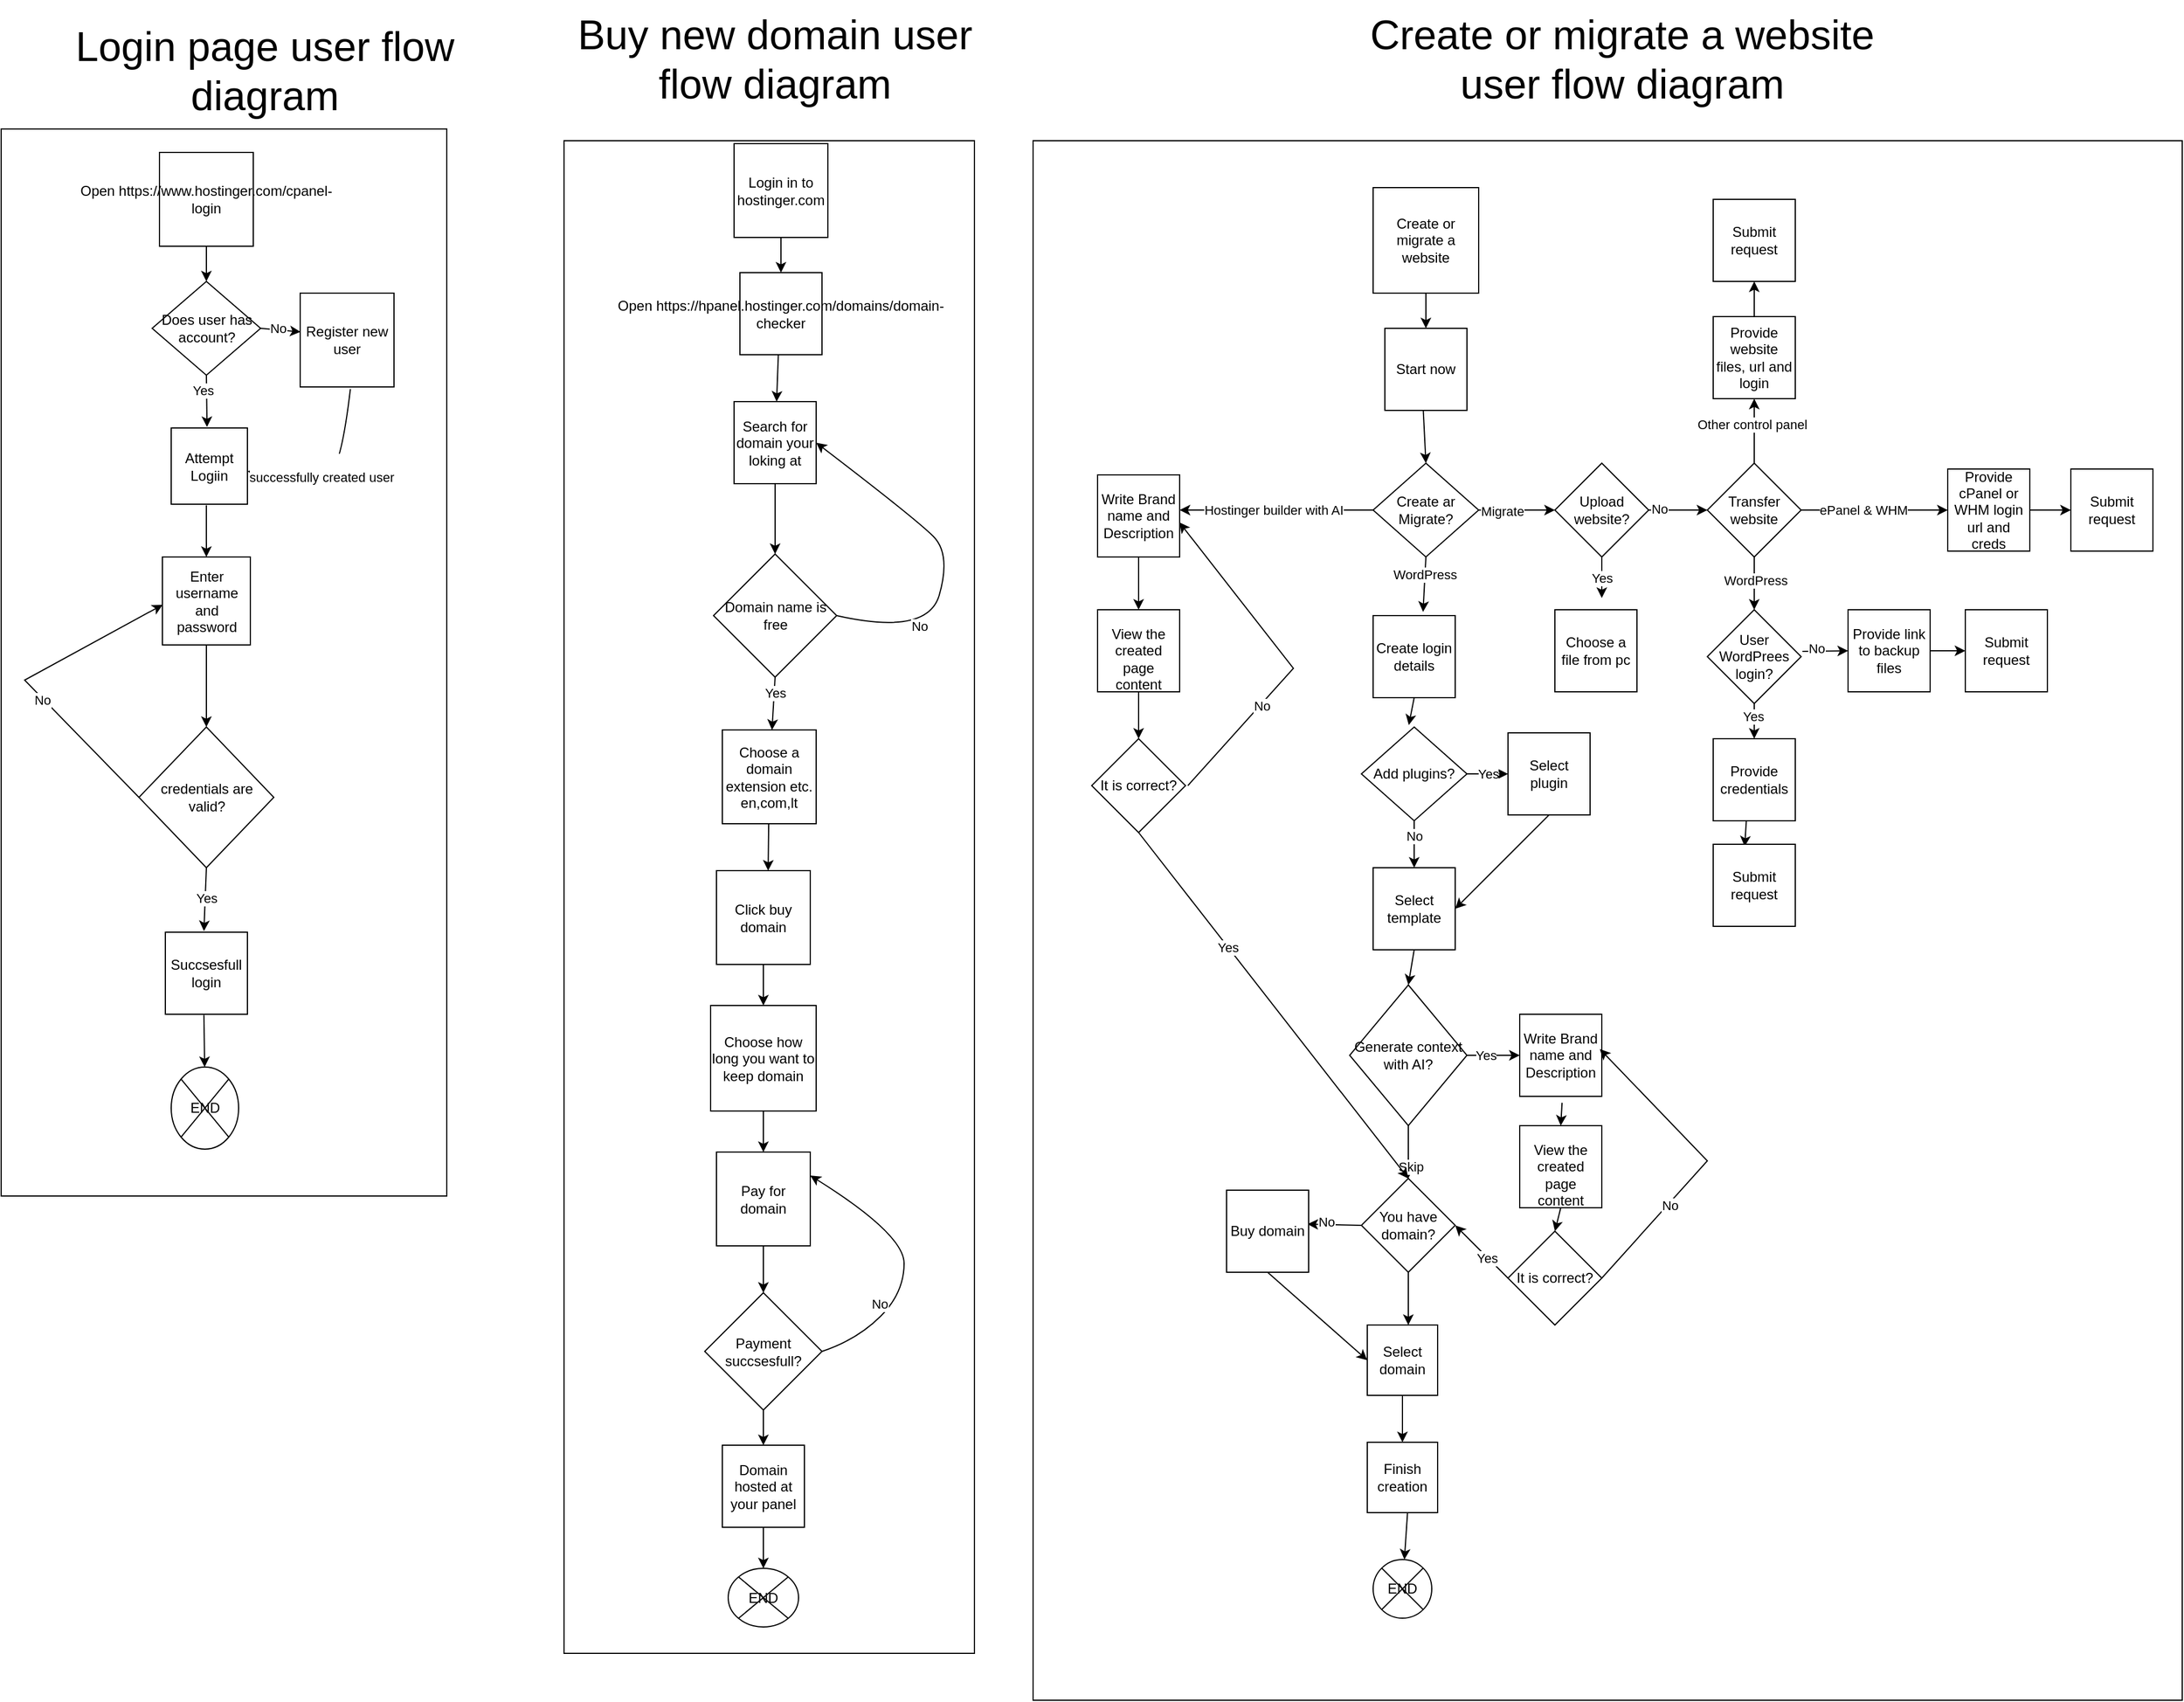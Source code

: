 <mxfile version="21.6.3" type="device">
  <diagram name="Puslapis-1" id="B4TpPZWod07vYltldbzt">
    <mxGraphModel dx="3771" dy="1389" grid="1" gridSize="10" guides="1" tooltips="1" connect="1" arrows="1" fold="1" page="1" pageScale="1" pageWidth="850" pageHeight="1100" math="0" shadow="0">
      <root>
        <mxCell id="0" />
        <mxCell id="1" parent="0" />
        <mxCell id="uL9jggnNPEcvQ2y9LInG-177" value="" style="rounded=0;whiteSpace=wrap;html=1;" vertex="1" parent="1">
          <mxGeometry x="970" y="240" width="980" height="1330" as="geometry" />
        </mxCell>
        <mxCell id="uL9jggnNPEcvQ2y9LInG-28" value="" style="rounded=0;whiteSpace=wrap;html=1;" vertex="1" parent="1">
          <mxGeometry x="90" y="230" width="380" height="910" as="geometry" />
        </mxCell>
        <mxCell id="uL9jggnNPEcvQ2y9LInG-1" value="Open&amp;nbsp;https://www.hostinger.com/cpanel-login" style="whiteSpace=wrap;html=1;aspect=fixed;" vertex="1" parent="1">
          <mxGeometry x="225" y="250" width="80" height="80" as="geometry" />
        </mxCell>
        <mxCell id="uL9jggnNPEcvQ2y9LInG-2" value="Attempt Logiin" style="whiteSpace=wrap;html=1;aspect=fixed;" vertex="1" parent="1">
          <mxGeometry x="235" y="485" width="65" height="65" as="geometry" />
        </mxCell>
        <mxCell id="uL9jggnNPEcvQ2y9LInG-3" value="" style="endArrow=classic;html=1;rounded=0;exitX=0.5;exitY=1;exitDx=0;exitDy=0;" edge="1" parent="1" source="uL9jggnNPEcvQ2y9LInG-1" target="uL9jggnNPEcvQ2y9LInG-5">
          <mxGeometry width="50" height="50" relative="1" as="geometry">
            <mxPoint x="400" y="620" as="sourcePoint" />
            <mxPoint x="450" y="570" as="targetPoint" />
          </mxGeometry>
        </mxCell>
        <mxCell id="uL9jggnNPEcvQ2y9LInG-5" value="Does user has account?" style="rhombus;whiteSpace=wrap;html=1;" vertex="1" parent="1">
          <mxGeometry x="218.75" y="360" width="92.5" height="80" as="geometry" />
        </mxCell>
        <mxCell id="uL9jggnNPEcvQ2y9LInG-6" value="" style="endArrow=classic;html=1;rounded=0;exitX=0.5;exitY=1;exitDx=0;exitDy=0;entryX=0.47;entryY=-0.013;entryDx=0;entryDy=0;entryPerimeter=0;" edge="1" parent="1" source="uL9jggnNPEcvQ2y9LInG-5" target="uL9jggnNPEcvQ2y9LInG-2">
          <mxGeometry width="50" height="50" relative="1" as="geometry">
            <mxPoint x="400" y="820" as="sourcePoint" />
            <mxPoint x="450" y="770" as="targetPoint" />
          </mxGeometry>
        </mxCell>
        <mxCell id="uL9jggnNPEcvQ2y9LInG-7" value="Yes" style="edgeLabel;html=1;align=center;verticalAlign=middle;resizable=0;points=[];" vertex="1" connectable="0" parent="uL9jggnNPEcvQ2y9LInG-6">
          <mxGeometry x="-0.442" y="-3" relative="1" as="geometry">
            <mxPoint as="offset" />
          </mxGeometry>
        </mxCell>
        <mxCell id="uL9jggnNPEcvQ2y9LInG-9" value="Register new user" style="whiteSpace=wrap;html=1;aspect=fixed;" vertex="1" parent="1">
          <mxGeometry x="345" y="370" width="80" height="80" as="geometry" />
        </mxCell>
        <mxCell id="uL9jggnNPEcvQ2y9LInG-10" value="" style="endArrow=classic;html=1;rounded=0;exitX=1;exitY=0.5;exitDx=0;exitDy=0;entryX=0.004;entryY=0.413;entryDx=0;entryDy=0;entryPerimeter=0;" edge="1" parent="1" source="uL9jggnNPEcvQ2y9LInG-5" target="uL9jggnNPEcvQ2y9LInG-9">
          <mxGeometry width="50" height="50" relative="1" as="geometry">
            <mxPoint x="400" y="820" as="sourcePoint" />
            <mxPoint x="450" y="770" as="targetPoint" />
          </mxGeometry>
        </mxCell>
        <mxCell id="uL9jggnNPEcvQ2y9LInG-11" value="No" style="edgeLabel;html=1;align=center;verticalAlign=middle;resizable=0;points=[];" vertex="1" connectable="0" parent="uL9jggnNPEcvQ2y9LInG-10">
          <mxGeometry x="-0.161" y="2" relative="1" as="geometry">
            <mxPoint as="offset" />
          </mxGeometry>
        </mxCell>
        <mxCell id="uL9jggnNPEcvQ2y9LInG-12" value="" style="curved=1;endArrow=classic;html=1;rounded=0;exitX=0.535;exitY=1.022;exitDx=0;exitDy=0;exitPerimeter=0;" edge="1" parent="1" source="uL9jggnNPEcvQ2y9LInG-9" target="uL9jggnNPEcvQ2y9LInG-2">
          <mxGeometry width="50" height="50" relative="1" as="geometry">
            <mxPoint x="400" y="820" as="sourcePoint" />
            <mxPoint x="450" y="770" as="targetPoint" />
            <Array as="points">
              <mxPoint x="380" y="518" />
              <mxPoint x="360" y="530" />
            </Array>
          </mxGeometry>
        </mxCell>
        <mxCell id="uL9jggnNPEcvQ2y9LInG-13" value="&lt;br&gt;successfully created user" style="edgeLabel;html=1;align=center;verticalAlign=middle;resizable=0;points=[];" vertex="1" connectable="0" parent="uL9jggnNPEcvQ2y9LInG-12">
          <mxGeometry x="0.093" y="-8" relative="1" as="geometry">
            <mxPoint as="offset" />
          </mxGeometry>
        </mxCell>
        <mxCell id="uL9jggnNPEcvQ2y9LInG-14" value="Enter username and password" style="whiteSpace=wrap;html=1;aspect=fixed;" vertex="1" parent="1">
          <mxGeometry x="227.5" y="595" width="75" height="75" as="geometry" />
        </mxCell>
        <mxCell id="uL9jggnNPEcvQ2y9LInG-15" value="" style="endArrow=classic;html=1;rounded=0;exitX=0.461;exitY=1.013;exitDx=0;exitDy=0;exitPerimeter=0;entryX=0.5;entryY=0;entryDx=0;entryDy=0;" edge="1" parent="1" source="uL9jggnNPEcvQ2y9LInG-2" target="uL9jggnNPEcvQ2y9LInG-14">
          <mxGeometry width="50" height="50" relative="1" as="geometry">
            <mxPoint x="400" y="1230" as="sourcePoint" />
            <mxPoint x="450" y="1180" as="targetPoint" />
          </mxGeometry>
        </mxCell>
        <mxCell id="uL9jggnNPEcvQ2y9LInG-16" value="credentials are valid?" style="rhombus;whiteSpace=wrap;html=1;" vertex="1" parent="1">
          <mxGeometry x="207.5" y="740" width="115" height="120" as="geometry" />
        </mxCell>
        <mxCell id="uL9jggnNPEcvQ2y9LInG-19" value="" style="endArrow=classic;html=1;rounded=0;entryX=0.004;entryY=0.543;entryDx=0;entryDy=0;entryPerimeter=0;exitX=0;exitY=0.5;exitDx=0;exitDy=0;" edge="1" parent="1" source="uL9jggnNPEcvQ2y9LInG-16" target="uL9jggnNPEcvQ2y9LInG-14">
          <mxGeometry width="50" height="50" relative="1" as="geometry">
            <mxPoint x="110" y="990" as="sourcePoint" />
            <mxPoint x="450" y="1380" as="targetPoint" />
            <Array as="points">
              <mxPoint x="110" y="700" />
            </Array>
          </mxGeometry>
        </mxCell>
        <mxCell id="uL9jggnNPEcvQ2y9LInG-178" value="No" style="edgeLabel;html=1;align=center;verticalAlign=middle;resizable=0;points=[];" vertex="1" connectable="0" parent="uL9jggnNPEcvQ2y9LInG-19">
          <mxGeometry x="-0.147" y="1" relative="1" as="geometry">
            <mxPoint as="offset" />
          </mxGeometry>
        </mxCell>
        <mxCell id="uL9jggnNPEcvQ2y9LInG-21" value="" style="endArrow=classic;html=1;rounded=0;exitX=0.5;exitY=1;exitDx=0;exitDy=0;" edge="1" parent="1" source="uL9jggnNPEcvQ2y9LInG-14" target="uL9jggnNPEcvQ2y9LInG-16">
          <mxGeometry width="50" height="50" relative="1" as="geometry">
            <mxPoint x="400" y="1430" as="sourcePoint" />
            <mxPoint x="450" y="1380" as="targetPoint" />
          </mxGeometry>
        </mxCell>
        <mxCell id="uL9jggnNPEcvQ2y9LInG-22" value="Succsesfull login" style="whiteSpace=wrap;html=1;aspect=fixed;" vertex="1" parent="1">
          <mxGeometry x="230" y="915" width="70" height="70" as="geometry" />
        </mxCell>
        <mxCell id="uL9jggnNPEcvQ2y9LInG-23" value="" style="endArrow=classic;html=1;rounded=0;exitX=0.5;exitY=1;exitDx=0;exitDy=0;entryX=0.47;entryY=-0.013;entryDx=0;entryDy=0;entryPerimeter=0;" edge="1" parent="1" source="uL9jggnNPEcvQ2y9LInG-16" target="uL9jggnNPEcvQ2y9LInG-22">
          <mxGeometry width="50" height="50" relative="1" as="geometry">
            <mxPoint x="400" y="1530" as="sourcePoint" />
            <mxPoint x="450" y="1480" as="targetPoint" />
          </mxGeometry>
        </mxCell>
        <mxCell id="uL9jggnNPEcvQ2y9LInG-24" value="Yes" style="edgeLabel;html=1;align=center;verticalAlign=middle;resizable=0;points=[];" vertex="1" connectable="0" parent="uL9jggnNPEcvQ2y9LInG-23">
          <mxGeometry x="-0.054" y="1" relative="1" as="geometry">
            <mxPoint as="offset" />
          </mxGeometry>
        </mxCell>
        <mxCell id="uL9jggnNPEcvQ2y9LInG-25" value="" style="endArrow=classic;html=1;rounded=0;exitX=0.47;exitY=1.009;exitDx=0;exitDy=0;exitPerimeter=0;" edge="1" parent="1" source="uL9jggnNPEcvQ2y9LInG-22" target="uL9jggnNPEcvQ2y9LInG-26">
          <mxGeometry width="50" height="50" relative="1" as="geometry">
            <mxPoint x="400" y="2030" as="sourcePoint" />
            <mxPoint x="198" y="2010" as="targetPoint" />
          </mxGeometry>
        </mxCell>
        <mxCell id="uL9jggnNPEcvQ2y9LInG-26" value="END" style="shape=sumEllipse;perimeter=ellipsePerimeter;whiteSpace=wrap;html=1;backgroundOutline=1;" vertex="1" parent="1">
          <mxGeometry x="235" y="1030" width="57.5" height="70" as="geometry" />
        </mxCell>
        <mxCell id="uL9jggnNPEcvQ2y9LInG-29" value="&lt;font style=&quot;font-size: 35px;&quot;&gt;Login page user flow diagram&lt;/font&gt;" style="text;html=1;strokeColor=none;fillColor=none;align=center;verticalAlign=middle;whiteSpace=wrap;rounded=0;" vertex="1" parent="1">
          <mxGeometry x="140" y="130" width="350" height="100" as="geometry" />
        </mxCell>
        <mxCell id="uL9jggnNPEcvQ2y9LInG-30" value="&lt;span style=&quot;font-size: 35px;&quot;&gt;Buy new domain user flow diagram&lt;/span&gt;" style="text;html=1;strokeColor=none;fillColor=none;align=center;verticalAlign=middle;whiteSpace=wrap;rounded=0;" vertex="1" parent="1">
          <mxGeometry x="575" y="120" width="350" height="100" as="geometry" />
        </mxCell>
        <mxCell id="uL9jggnNPEcvQ2y9LInG-31" value="" style="rounded=0;whiteSpace=wrap;html=1;" vertex="1" parent="1">
          <mxGeometry x="570" y="240" width="350" height="1290" as="geometry" />
        </mxCell>
        <mxCell id="uL9jggnNPEcvQ2y9LInG-32" value="Open&amp;nbsp;https://hpanel.hostinger.com/domains/domain-checker" style="whiteSpace=wrap;html=1;aspect=fixed;" vertex="1" parent="1">
          <mxGeometry x="720" y="352.5" width="70" height="70" as="geometry" />
        </mxCell>
        <mxCell id="uL9jggnNPEcvQ2y9LInG-33" value="Login in to hostinger.com" style="whiteSpace=wrap;html=1;aspect=fixed;" vertex="1" parent="1">
          <mxGeometry x="715" y="242.5" width="80" height="80" as="geometry" />
        </mxCell>
        <mxCell id="uL9jggnNPEcvQ2y9LInG-34" value="" style="endArrow=classic;html=1;rounded=0;exitX=0.5;exitY=1;exitDx=0;exitDy=0;" edge="1" parent="1" source="uL9jggnNPEcvQ2y9LInG-33" target="uL9jggnNPEcvQ2y9LInG-32">
          <mxGeometry width="50" height="50" relative="1" as="geometry">
            <mxPoint x="-160" y="612.5" as="sourcePoint" />
            <mxPoint x="-110" y="562.5" as="targetPoint" />
          </mxGeometry>
        </mxCell>
        <mxCell id="uL9jggnNPEcvQ2y9LInG-35" value="Search for domain your loking at" style="whiteSpace=wrap;html=1;aspect=fixed;" vertex="1" parent="1">
          <mxGeometry x="715" y="462.5" width="70" height="70" as="geometry" />
        </mxCell>
        <mxCell id="uL9jggnNPEcvQ2y9LInG-36" value="" style="endArrow=classic;html=1;rounded=0;exitX=0.468;exitY=1;exitDx=0;exitDy=0;exitPerimeter=0;" edge="1" parent="1" source="uL9jggnNPEcvQ2y9LInG-32" target="uL9jggnNPEcvQ2y9LInG-35">
          <mxGeometry width="50" height="50" relative="1" as="geometry">
            <mxPoint x="130" y="1012.5" as="sourcePoint" />
            <mxPoint x="180" y="962.5" as="targetPoint" />
          </mxGeometry>
        </mxCell>
        <mxCell id="uL9jggnNPEcvQ2y9LInG-37" value="Domain name is free" style="rhombus;whiteSpace=wrap;html=1;" vertex="1" parent="1">
          <mxGeometry x="697.5" y="592.5" width="105" height="105" as="geometry" />
        </mxCell>
        <mxCell id="uL9jggnNPEcvQ2y9LInG-39" value="" style="endArrow=classic;html=1;rounded=0;entryX=0.5;entryY=0;entryDx=0;entryDy=0;exitX=0.5;exitY=1;exitDx=0;exitDy=0;" edge="1" parent="1" source="uL9jggnNPEcvQ2y9LInG-35" target="uL9jggnNPEcvQ2y9LInG-37">
          <mxGeometry width="50" height="50" relative="1" as="geometry">
            <mxPoint x="690" y="1332.5" as="sourcePoint" />
            <mxPoint x="850" y="1292.5" as="targetPoint" />
          </mxGeometry>
        </mxCell>
        <mxCell id="uL9jggnNPEcvQ2y9LInG-41" value="" style="curved=1;endArrow=classic;html=1;rounded=0;entryX=1;entryY=0.5;entryDx=0;entryDy=0;exitX=1;exitY=0.5;exitDx=0;exitDy=0;" edge="1" parent="1" source="uL9jggnNPEcvQ2y9LInG-37" target="uL9jggnNPEcvQ2y9LInG-35">
          <mxGeometry width="50" height="50" relative="1" as="geometry">
            <mxPoint x="1050" y="1292.5" as="sourcePoint" />
            <mxPoint x="1100" y="1242.5" as="targetPoint" />
            <Array as="points">
              <mxPoint x="880" y="662.5" />
              <mxPoint x="900" y="592.5" />
              <mxPoint x="870" y="562.5" />
            </Array>
          </mxGeometry>
        </mxCell>
        <mxCell id="uL9jggnNPEcvQ2y9LInG-42" value="No" style="edgeLabel;html=1;align=center;verticalAlign=middle;resizable=0;points=[];" vertex="1" connectable="0" parent="uL9jggnNPEcvQ2y9LInG-41">
          <mxGeometry x="-0.429" y="9" relative="1" as="geometry">
            <mxPoint as="offset" />
          </mxGeometry>
        </mxCell>
        <mxCell id="uL9jggnNPEcvQ2y9LInG-43" value="Choose a domain extension etc. en,com,lt" style="whiteSpace=wrap;html=1;aspect=fixed;" vertex="1" parent="1">
          <mxGeometry x="705" y="742.5" width="80" height="80" as="geometry" />
        </mxCell>
        <mxCell id="uL9jggnNPEcvQ2y9LInG-44" value="" style="endArrow=classic;html=1;rounded=0;exitX=0.5;exitY=1;exitDx=0;exitDy=0;" edge="1" parent="1" source="uL9jggnNPEcvQ2y9LInG-37" target="uL9jggnNPEcvQ2y9LInG-43">
          <mxGeometry width="50" height="50" relative="1" as="geometry">
            <mxPoint x="130" y="1502.5" as="sourcePoint" />
            <mxPoint x="180" y="1452.5" as="targetPoint" />
          </mxGeometry>
        </mxCell>
        <mxCell id="uL9jggnNPEcvQ2y9LInG-45" value="Yes" style="edgeLabel;html=1;align=center;verticalAlign=middle;resizable=0;points=[];" vertex="1" connectable="0" parent="uL9jggnNPEcvQ2y9LInG-44">
          <mxGeometry x="-0.415" y="1" relative="1" as="geometry">
            <mxPoint as="offset" />
          </mxGeometry>
        </mxCell>
        <mxCell id="uL9jggnNPEcvQ2y9LInG-46" value="Click buy domain" style="whiteSpace=wrap;html=1;aspect=fixed;" vertex="1" parent="1">
          <mxGeometry x="700" y="862.5" width="80" height="80" as="geometry" />
        </mxCell>
        <mxCell id="uL9jggnNPEcvQ2y9LInG-47" value="" style="endArrow=classic;html=1;rounded=0;entryX=0.551;entryY=0;entryDx=0;entryDy=0;entryPerimeter=0;" edge="1" parent="1" source="uL9jggnNPEcvQ2y9LInG-43" target="uL9jggnNPEcvQ2y9LInG-46">
          <mxGeometry width="50" height="50" relative="1" as="geometry">
            <mxPoint x="130" y="1872.5" as="sourcePoint" />
            <mxPoint x="180" y="1822.5" as="targetPoint" />
          </mxGeometry>
        </mxCell>
        <mxCell id="uL9jggnNPEcvQ2y9LInG-48" value="Choose how long you want to keep domain" style="whiteSpace=wrap;html=1;aspect=fixed;" vertex="1" parent="1">
          <mxGeometry x="695" y="977.5" width="90" height="90" as="geometry" />
        </mxCell>
        <mxCell id="uL9jggnNPEcvQ2y9LInG-49" value="" style="endArrow=classic;html=1;rounded=0;exitX=0.5;exitY=1;exitDx=0;exitDy=0;" edge="1" parent="1" source="uL9jggnNPEcvQ2y9LInG-46" target="uL9jggnNPEcvQ2y9LInG-48">
          <mxGeometry width="50" height="50" relative="1" as="geometry">
            <mxPoint x="130" y="1872.5" as="sourcePoint" />
            <mxPoint x="180" y="1822.5" as="targetPoint" />
          </mxGeometry>
        </mxCell>
        <mxCell id="uL9jggnNPEcvQ2y9LInG-50" value="Pay for domain" style="whiteSpace=wrap;html=1;aspect=fixed;" vertex="1" parent="1">
          <mxGeometry x="700" y="1102.5" width="80" height="80" as="geometry" />
        </mxCell>
        <mxCell id="uL9jggnNPEcvQ2y9LInG-51" value="" style="endArrow=classic;html=1;rounded=0;entryX=0.5;entryY=0;entryDx=0;entryDy=0;exitX=0.5;exitY=1;exitDx=0;exitDy=0;" edge="1" parent="1" source="uL9jggnNPEcvQ2y9LInG-48" target="uL9jggnNPEcvQ2y9LInG-50">
          <mxGeometry width="50" height="50" relative="1" as="geometry">
            <mxPoint x="600" y="2122.5" as="sourcePoint" />
            <mxPoint x="650" y="2072.5" as="targetPoint" />
          </mxGeometry>
        </mxCell>
        <mxCell id="uL9jggnNPEcvQ2y9LInG-52" value="Payment succsesfull?" style="rhombus;whiteSpace=wrap;html=1;" vertex="1" parent="1">
          <mxGeometry x="690" y="1222.5" width="100" height="100" as="geometry" />
        </mxCell>
        <mxCell id="uL9jggnNPEcvQ2y9LInG-53" value="" style="curved=1;endArrow=classic;html=1;rounded=0;entryX=1;entryY=0.25;entryDx=0;entryDy=0;exitX=1;exitY=0.5;exitDx=0;exitDy=0;exitPerimeter=0;" edge="1" parent="1" source="uL9jggnNPEcvQ2y9LInG-52" target="uL9jggnNPEcvQ2y9LInG-50">
          <mxGeometry width="50" height="50" relative="1" as="geometry">
            <mxPoint x="890" y="2297.5" as="sourcePoint" />
            <mxPoint x="920" y="1972.5" as="targetPoint" />
            <Array as="points">
              <mxPoint x="820" y="1262.5" />
              <mxPoint x="860" y="1222.5" />
              <mxPoint x="860" y="1172.5" />
            </Array>
          </mxGeometry>
        </mxCell>
        <mxCell id="uL9jggnNPEcvQ2y9LInG-54" value="No" style="edgeLabel;html=1;align=center;verticalAlign=middle;resizable=0;points=[];" vertex="1" connectable="0" parent="uL9jggnNPEcvQ2y9LInG-53">
          <mxGeometry x="-0.429" y="9" relative="1" as="geometry">
            <mxPoint as="offset" />
          </mxGeometry>
        </mxCell>
        <mxCell id="uL9jggnNPEcvQ2y9LInG-55" value="" style="endArrow=classic;html=1;rounded=0;exitX=0.5;exitY=1;exitDx=0;exitDy=0;entryX=0.5;entryY=0;entryDx=0;entryDy=0;" edge="1" parent="1" source="uL9jggnNPEcvQ2y9LInG-50" target="uL9jggnNPEcvQ2y9LInG-52">
          <mxGeometry width="50" height="50" relative="1" as="geometry">
            <mxPoint x="130" y="2362.5" as="sourcePoint" />
            <mxPoint x="180" y="2312.5" as="targetPoint" />
          </mxGeometry>
        </mxCell>
        <mxCell id="uL9jggnNPEcvQ2y9LInG-56" value="Domain hosted at your panel" style="whiteSpace=wrap;html=1;aspect=fixed;" vertex="1" parent="1">
          <mxGeometry x="705" y="1352.5" width="70" height="70" as="geometry" />
        </mxCell>
        <mxCell id="uL9jggnNPEcvQ2y9LInG-57" value="" style="endArrow=classic;html=1;rounded=0;exitX=0.5;exitY=1;exitDx=0;exitDy=0;entryX=0.5;entryY=0;entryDx=0;entryDy=0;" edge="1" parent="1" source="uL9jggnNPEcvQ2y9LInG-52" target="uL9jggnNPEcvQ2y9LInG-56">
          <mxGeometry width="50" height="50" relative="1" as="geometry">
            <mxPoint x="840" y="2362.499" as="sourcePoint" />
            <mxPoint x="590" y="2794.67" as="targetPoint" />
          </mxGeometry>
        </mxCell>
        <mxCell id="uL9jggnNPEcvQ2y9LInG-58" value="END" style="shape=sumEllipse;perimeter=ellipsePerimeter;whiteSpace=wrap;html=1;backgroundOutline=1;" vertex="1" parent="1">
          <mxGeometry x="710" y="1457.5" width="60" height="50" as="geometry" />
        </mxCell>
        <mxCell id="uL9jggnNPEcvQ2y9LInG-59" value="" style="endArrow=classic;html=1;rounded=0;exitX=0.5;exitY=1;exitDx=0;exitDy=0;" edge="1" parent="1" source="uL9jggnNPEcvQ2y9LInG-56" target="uL9jggnNPEcvQ2y9LInG-58">
          <mxGeometry width="50" height="50" relative="1" as="geometry">
            <mxPoint x="860" y="2362.5" as="sourcePoint" />
            <mxPoint x="860" y="2422.5" as="targetPoint" />
          </mxGeometry>
        </mxCell>
        <mxCell id="uL9jggnNPEcvQ2y9LInG-60" value="&lt;span style=&quot;font-size: 35px;&quot;&gt;Create or migrate a website user flow diagram&lt;/span&gt;" style="text;html=1;strokeColor=none;fillColor=none;align=center;verticalAlign=middle;whiteSpace=wrap;rounded=0;" vertex="1" parent="1">
          <mxGeometry x="1250" y="120" width="445" height="100" as="geometry" />
        </mxCell>
        <mxCell id="uL9jggnNPEcvQ2y9LInG-62" value="Start now" style="whiteSpace=wrap;html=1;aspect=fixed;" vertex="1" parent="1">
          <mxGeometry x="1270" y="400" width="70" height="70" as="geometry" />
        </mxCell>
        <mxCell id="uL9jggnNPEcvQ2y9LInG-63" value="Create or migrate a website" style="whiteSpace=wrap;html=1;aspect=fixed;" vertex="1" parent="1">
          <mxGeometry x="1260" y="280" width="90" height="90" as="geometry" />
        </mxCell>
        <mxCell id="uL9jggnNPEcvQ2y9LInG-64" value="" style="endArrow=classic;html=1;rounded=0;exitX=0.5;exitY=1;exitDx=0;exitDy=0;" edge="1" source="uL9jggnNPEcvQ2y9LInG-63" target="uL9jggnNPEcvQ2y9LInG-62" parent="1">
          <mxGeometry width="50" height="50" relative="1" as="geometry">
            <mxPoint x="395" y="610" as="sourcePoint" />
            <mxPoint x="445" y="560" as="targetPoint" />
          </mxGeometry>
        </mxCell>
        <mxCell id="uL9jggnNPEcvQ2y9LInG-66" value="" style="endArrow=classic;html=1;rounded=0;exitX=0.468;exitY=1;exitDx=0;exitDy=0;exitPerimeter=0;entryX=0.5;entryY=0;entryDx=0;entryDy=0;" edge="1" source="uL9jggnNPEcvQ2y9LInG-62" target="uL9jggnNPEcvQ2y9LInG-88" parent="1">
          <mxGeometry width="50" height="50" relative="1" as="geometry">
            <mxPoint x="685" y="1010" as="sourcePoint" />
            <mxPoint x="735" y="960" as="targetPoint" />
          </mxGeometry>
        </mxCell>
        <mxCell id="uL9jggnNPEcvQ2y9LInG-86" value="END" style="shape=sumEllipse;perimeter=ellipsePerimeter;whiteSpace=wrap;html=1;backgroundOutline=1;" vertex="1" parent="1">
          <mxGeometry x="1260" y="1450" width="50" height="50" as="geometry" />
        </mxCell>
        <mxCell id="uL9jggnNPEcvQ2y9LInG-87" value="" style="endArrow=classic;html=1;rounded=0;exitX=0.5;exitY=1;exitDx=0;exitDy=0;" edge="1" target="uL9jggnNPEcvQ2y9LInG-86" parent="1">
          <mxGeometry width="50" height="50" relative="1" as="geometry">
            <mxPoint x="1290" y="1400.0" as="sourcePoint" />
            <mxPoint x="1405" y="1800" as="targetPoint" />
          </mxGeometry>
        </mxCell>
        <mxCell id="uL9jggnNPEcvQ2y9LInG-88" value="Create ar Migrate?" style="rhombus;whiteSpace=wrap;html=1;" vertex="1" parent="1">
          <mxGeometry x="1260" y="515" width="90" height="80" as="geometry" />
        </mxCell>
        <mxCell id="uL9jggnNPEcvQ2y9LInG-89" value="" style="endArrow=classic;html=1;rounded=0;exitX=1;exitY=0.5;exitDx=0;exitDy=0;entryX=0;entryY=0.5;entryDx=0;entryDy=0;" edge="1" parent="1" source="uL9jggnNPEcvQ2y9LInG-88" target="uL9jggnNPEcvQ2y9LInG-92">
          <mxGeometry width="50" height="50" relative="1" as="geometry">
            <mxPoint x="1225" y="440" as="sourcePoint" />
            <mxPoint x="1275" y="390" as="targetPoint" />
          </mxGeometry>
        </mxCell>
        <mxCell id="uL9jggnNPEcvQ2y9LInG-91" value="Migrate" style="edgeLabel;html=1;align=center;verticalAlign=middle;resizable=0;points=[];" vertex="1" connectable="0" parent="uL9jggnNPEcvQ2y9LInG-89">
          <mxGeometry x="-0.387" y="-1" relative="1" as="geometry">
            <mxPoint as="offset" />
          </mxGeometry>
        </mxCell>
        <mxCell id="uL9jggnNPEcvQ2y9LInG-92" value="Upload website?" style="rhombus;whiteSpace=wrap;html=1;" vertex="1" parent="1">
          <mxGeometry x="1415" y="515" width="80" height="80" as="geometry" />
        </mxCell>
        <mxCell id="uL9jggnNPEcvQ2y9LInG-94" value="" style="endArrow=classic;html=1;rounded=0;exitX=0.5;exitY=1;exitDx=0;exitDy=0;" edge="1" parent="1" source="uL9jggnNPEcvQ2y9LInG-92">
          <mxGeometry width="50" height="50" relative="1" as="geometry">
            <mxPoint x="1430" y="670" as="sourcePoint" />
            <mxPoint x="1455" y="630" as="targetPoint" />
          </mxGeometry>
        </mxCell>
        <mxCell id="uL9jggnNPEcvQ2y9LInG-96" value="Yes" style="edgeLabel;html=1;align=center;verticalAlign=middle;resizable=0;points=[];" vertex="1" connectable="0" parent="uL9jggnNPEcvQ2y9LInG-94">
          <mxGeometry x="0.002" relative="1" as="geometry">
            <mxPoint as="offset" />
          </mxGeometry>
        </mxCell>
        <mxCell id="uL9jggnNPEcvQ2y9LInG-97" value="Choose a file from pc" style="whiteSpace=wrap;html=1;aspect=fixed;" vertex="1" parent="1">
          <mxGeometry x="1415" y="640" width="70" height="70" as="geometry" />
        </mxCell>
        <mxCell id="uL9jggnNPEcvQ2y9LInG-99" value="" style="endArrow=classic;html=1;rounded=0;entryX=0;entryY=0.5;entryDx=0;entryDy=0;" edge="1" parent="1" source="uL9jggnNPEcvQ2y9LInG-92">
          <mxGeometry width="50" height="50" relative="1" as="geometry">
            <mxPoint x="1225" y="520" as="sourcePoint" />
            <mxPoint x="1545" y="555" as="targetPoint" />
          </mxGeometry>
        </mxCell>
        <mxCell id="uL9jggnNPEcvQ2y9LInG-100" value="No" style="edgeLabel;html=1;align=center;verticalAlign=middle;resizable=0;points=[];" vertex="1" connectable="0" parent="uL9jggnNPEcvQ2y9LInG-99">
          <mxGeometry x="-0.64" y="1" relative="1" as="geometry">
            <mxPoint as="offset" />
          </mxGeometry>
        </mxCell>
        <mxCell id="uL9jggnNPEcvQ2y9LInG-101" value="Transfer website" style="rhombus;whiteSpace=wrap;html=1;" vertex="1" parent="1">
          <mxGeometry x="1545" y="515" width="80" height="80" as="geometry" />
        </mxCell>
        <mxCell id="uL9jggnNPEcvQ2y9LInG-103" value="Provide cPanel or WHM login url and creds" style="whiteSpace=wrap;html=1;aspect=fixed;" vertex="1" parent="1">
          <mxGeometry x="1750" y="520" width="70" height="70" as="geometry" />
        </mxCell>
        <mxCell id="uL9jggnNPEcvQ2y9LInG-104" value="Provide website files, url and login" style="whiteSpace=wrap;html=1;aspect=fixed;" vertex="1" parent="1">
          <mxGeometry x="1550" y="390" width="70" height="70" as="geometry" />
        </mxCell>
        <mxCell id="uL9jggnNPEcvQ2y9LInG-105" value="" style="endArrow=classic;html=1;rounded=0;exitX=1.014;exitY=0.443;exitDx=0;exitDy=0;exitPerimeter=0;entryX=0;entryY=0.5;entryDx=0;entryDy=0;" edge="1" parent="1" source="uL9jggnNPEcvQ2y9LInG-113" target="uL9jggnNPEcvQ2y9LInG-118">
          <mxGeometry width="50" height="50" relative="1" as="geometry">
            <mxPoint x="1635" y="645" as="sourcePoint" />
            <mxPoint x="1685" y="595" as="targetPoint" />
          </mxGeometry>
        </mxCell>
        <mxCell id="uL9jggnNPEcvQ2y9LInG-119" value="No" style="edgeLabel;html=1;align=center;verticalAlign=middle;resizable=0;points=[];" vertex="1" connectable="0" parent="uL9jggnNPEcvQ2y9LInG-105">
          <mxGeometry x="-0.409" y="3" relative="1" as="geometry">
            <mxPoint as="offset" />
          </mxGeometry>
        </mxCell>
        <mxCell id="uL9jggnNPEcvQ2y9LInG-106" value="" style="endArrow=classic;html=1;rounded=0;exitX=0.404;exitY=0.996;exitDx=0;exitDy=0;exitPerimeter=0;entryX=0.384;entryY=0.027;entryDx=0;entryDy=0;entryPerimeter=0;" edge="1" parent="1" source="uL9jggnNPEcvQ2y9LInG-114" target="uL9jggnNPEcvQ2y9LInG-116">
          <mxGeometry width="50" height="50" relative="1" as="geometry">
            <mxPoint x="1505" y="880" as="sourcePoint" />
            <mxPoint x="1555" y="830" as="targetPoint" />
          </mxGeometry>
        </mxCell>
        <mxCell id="uL9jggnNPEcvQ2y9LInG-107" value="" style="endArrow=classic;html=1;rounded=0;exitX=0.5;exitY=1;exitDx=0;exitDy=0;entryX=0.5;entryY=0;entryDx=0;entryDy=0;" edge="1" parent="1" source="uL9jggnNPEcvQ2y9LInG-101">
          <mxGeometry width="50" height="50" relative="1" as="geometry">
            <mxPoint x="1585" y="630" as="sourcePoint" />
            <mxPoint x="1585" y="640" as="targetPoint" />
          </mxGeometry>
        </mxCell>
        <mxCell id="uL9jggnNPEcvQ2y9LInG-110" value="WordPress" style="edgeLabel;html=1;align=center;verticalAlign=middle;resizable=0;points=[];" vertex="1" connectable="0" parent="uL9jggnNPEcvQ2y9LInG-107">
          <mxGeometry x="-0.124" y="1" relative="1" as="geometry">
            <mxPoint as="offset" />
          </mxGeometry>
        </mxCell>
        <mxCell id="uL9jggnNPEcvQ2y9LInG-108" value="" style="endArrow=classic;html=1;rounded=0;exitX=0.5;exitY=0;exitDx=0;exitDy=0;" edge="1" parent="1" source="uL9jggnNPEcvQ2y9LInG-101" target="uL9jggnNPEcvQ2y9LInG-104">
          <mxGeometry width="50" height="50" relative="1" as="geometry">
            <mxPoint x="1515" y="540" as="sourcePoint" />
            <mxPoint x="1537.628" y="230" as="targetPoint" />
          </mxGeometry>
        </mxCell>
        <mxCell id="uL9jggnNPEcvQ2y9LInG-112" value="Other control panel" style="edgeLabel;html=1;align=center;verticalAlign=middle;resizable=0;points=[];" vertex="1" connectable="0" parent="uL9jggnNPEcvQ2y9LInG-108">
          <mxGeometry x="0.207" y="2" relative="1" as="geometry">
            <mxPoint as="offset" />
          </mxGeometry>
        </mxCell>
        <mxCell id="uL9jggnNPEcvQ2y9LInG-109" value="" style="endArrow=classic;html=1;rounded=0;exitX=1;exitY=0.5;exitDx=0;exitDy=0;" edge="1" parent="1" source="uL9jggnNPEcvQ2y9LInG-101" target="uL9jggnNPEcvQ2y9LInG-103">
          <mxGeometry width="50" height="50" relative="1" as="geometry">
            <mxPoint x="1635" y="540" as="sourcePoint" />
            <mxPoint x="1685" y="490" as="targetPoint" />
          </mxGeometry>
        </mxCell>
        <mxCell id="uL9jggnNPEcvQ2y9LInG-111" value="ePanel &amp;amp; WHM" style="edgeLabel;html=1;align=center;verticalAlign=middle;resizable=0;points=[];" vertex="1" connectable="0" parent="uL9jggnNPEcvQ2y9LInG-109">
          <mxGeometry x="-0.152" relative="1" as="geometry">
            <mxPoint as="offset" />
          </mxGeometry>
        </mxCell>
        <mxCell id="uL9jggnNPEcvQ2y9LInG-113" value="User WordPrees login?" style="rhombus;whiteSpace=wrap;html=1;" vertex="1" parent="1">
          <mxGeometry x="1545" y="640" width="80" height="80" as="geometry" />
        </mxCell>
        <mxCell id="uL9jggnNPEcvQ2y9LInG-114" value="Provide credentials" style="whiteSpace=wrap;html=1;aspect=fixed;" vertex="1" parent="1">
          <mxGeometry x="1550" y="750" width="70" height="70" as="geometry" />
        </mxCell>
        <mxCell id="uL9jggnNPEcvQ2y9LInG-115" value="" style="endArrow=classic;html=1;rounded=0;entryX=0.5;entryY=0;entryDx=0;entryDy=0;" edge="1" parent="1" source="uL9jggnNPEcvQ2y9LInG-113" target="uL9jggnNPEcvQ2y9LInG-114">
          <mxGeometry width="50" height="50" relative="1" as="geometry">
            <mxPoint x="1225" y="590" as="sourcePoint" />
            <mxPoint x="1275" y="540" as="targetPoint" />
          </mxGeometry>
        </mxCell>
        <mxCell id="uL9jggnNPEcvQ2y9LInG-117" value="Yes" style="edgeLabel;html=1;align=center;verticalAlign=middle;resizable=0;points=[];" vertex="1" connectable="0" parent="uL9jggnNPEcvQ2y9LInG-115">
          <mxGeometry x="-0.305" y="-1" relative="1" as="geometry">
            <mxPoint as="offset" />
          </mxGeometry>
        </mxCell>
        <mxCell id="uL9jggnNPEcvQ2y9LInG-116" value="Submit request" style="whiteSpace=wrap;html=1;aspect=fixed;" vertex="1" parent="1">
          <mxGeometry x="1550" y="840" width="70" height="70" as="geometry" />
        </mxCell>
        <mxCell id="uL9jggnNPEcvQ2y9LInG-118" value="Provide link to backup files" style="whiteSpace=wrap;html=1;aspect=fixed;" vertex="1" parent="1">
          <mxGeometry x="1665" y="640" width="70" height="70" as="geometry" />
        </mxCell>
        <mxCell id="uL9jggnNPEcvQ2y9LInG-120" value="Submit request" style="whiteSpace=wrap;html=1;aspect=fixed;" vertex="1" parent="1">
          <mxGeometry x="1765" y="640" width="70" height="70" as="geometry" />
        </mxCell>
        <mxCell id="uL9jggnNPEcvQ2y9LInG-121" value="" style="endArrow=classic;html=1;rounded=0;exitX=0;exitY=0.5;exitDx=0;exitDy=0;" edge="1" parent="1" source="uL9jggnNPEcvQ2y9LInG-88">
          <mxGeometry width="50" height="50" relative="1" as="geometry">
            <mxPoint x="1085" y="650" as="sourcePoint" />
            <mxPoint x="1095" y="555" as="targetPoint" />
          </mxGeometry>
        </mxCell>
        <mxCell id="uL9jggnNPEcvQ2y9LInG-131" value="Hostinger builder with AI" style="edgeLabel;html=1;align=center;verticalAlign=middle;resizable=0;points=[];" vertex="1" connectable="0" parent="uL9jggnNPEcvQ2y9LInG-121">
          <mxGeometry x="0.265" relative="1" as="geometry">
            <mxPoint x="19" as="offset" />
          </mxGeometry>
        </mxCell>
        <mxCell id="uL9jggnNPEcvQ2y9LInG-123" value="" style="endArrow=classic;html=1;rounded=0;exitX=0.5;exitY=1;exitDx=0;exitDy=0;entryX=0.608;entryY=-0.045;entryDx=0;entryDy=0;entryPerimeter=0;" edge="1" parent="1" source="uL9jggnNPEcvQ2y9LInG-88" target="uL9jggnNPEcvQ2y9LInG-132">
          <mxGeometry width="50" height="50" relative="1" as="geometry">
            <mxPoint x="1085" y="650" as="sourcePoint" />
            <mxPoint x="1305" y="640" as="targetPoint" />
          </mxGeometry>
        </mxCell>
        <mxCell id="uL9jggnNPEcvQ2y9LInG-129" value="WordPress" style="edgeLabel;html=1;align=center;verticalAlign=middle;resizable=0;points=[];" vertex="1" connectable="0" parent="uL9jggnNPEcvQ2y9LInG-123">
          <mxGeometry x="-0.378" relative="1" as="geometry">
            <mxPoint as="offset" />
          </mxGeometry>
        </mxCell>
        <mxCell id="uL9jggnNPEcvQ2y9LInG-124" value="" style="endArrow=classic;html=1;rounded=0;entryX=0.5;entryY=1;entryDx=0;entryDy=0;" edge="1" parent="1" source="uL9jggnNPEcvQ2y9LInG-104" target="uL9jggnNPEcvQ2y9LInG-128">
          <mxGeometry width="50" height="50" relative="1" as="geometry">
            <mxPoint x="1475" y="430" as="sourcePoint" />
            <mxPoint x="1525" y="380" as="targetPoint" />
          </mxGeometry>
        </mxCell>
        <mxCell id="uL9jggnNPEcvQ2y9LInG-125" value="" style="endArrow=classic;html=1;rounded=0;entryX=0;entryY=0.5;entryDx=0;entryDy=0;exitX=1;exitY=0.5;exitDx=0;exitDy=0;" edge="1" parent="1" source="uL9jggnNPEcvQ2y9LInG-103" target="uL9jggnNPEcvQ2y9LInG-127">
          <mxGeometry width="50" height="50" relative="1" as="geometry">
            <mxPoint x="1805" y="515" as="sourcePoint" />
            <mxPoint x="1855" y="465" as="targetPoint" />
          </mxGeometry>
        </mxCell>
        <mxCell id="uL9jggnNPEcvQ2y9LInG-126" value="" style="endArrow=classic;html=1;rounded=0;entryX=0;entryY=0.5;entryDx=0;entryDy=0;exitX=1;exitY=0.5;exitDx=0;exitDy=0;" edge="1" parent="1" source="uL9jggnNPEcvQ2y9LInG-118" target="uL9jggnNPEcvQ2y9LInG-120">
          <mxGeometry width="50" height="50" relative="1" as="geometry">
            <mxPoint x="1745" y="810" as="sourcePoint" />
            <mxPoint x="1795" y="760" as="targetPoint" />
          </mxGeometry>
        </mxCell>
        <mxCell id="uL9jggnNPEcvQ2y9LInG-127" value="Submit request" style="whiteSpace=wrap;html=1;aspect=fixed;" vertex="1" parent="1">
          <mxGeometry x="1855" y="520" width="70" height="70" as="geometry" />
        </mxCell>
        <mxCell id="uL9jggnNPEcvQ2y9LInG-128" value="Submit request" style="whiteSpace=wrap;html=1;aspect=fixed;" vertex="1" parent="1">
          <mxGeometry x="1550" y="290" width="70" height="70" as="geometry" />
        </mxCell>
        <mxCell id="uL9jggnNPEcvQ2y9LInG-132" value="Create login details" style="whiteSpace=wrap;html=1;aspect=fixed;" vertex="1" parent="1">
          <mxGeometry x="1260" y="645" width="70" height="70" as="geometry" />
        </mxCell>
        <mxCell id="uL9jggnNPEcvQ2y9LInG-133" value="Add plugins?" style="rhombus;whiteSpace=wrap;html=1;" vertex="1" parent="1">
          <mxGeometry x="1250" y="740" width="90" height="80" as="geometry" />
        </mxCell>
        <mxCell id="uL9jggnNPEcvQ2y9LInG-134" value="" style="endArrow=classic;html=1;rounded=0;entryX=0.449;entryY=-0.021;entryDx=0;entryDy=0;entryPerimeter=0;exitX=0.5;exitY=1;exitDx=0;exitDy=0;" edge="1" parent="1" source="uL9jggnNPEcvQ2y9LInG-132" target="uL9jggnNPEcvQ2y9LInG-133">
          <mxGeometry width="50" height="50" relative="1" as="geometry">
            <mxPoint x="1225" y="740" as="sourcePoint" />
            <mxPoint x="1275" y="690" as="targetPoint" />
          </mxGeometry>
        </mxCell>
        <mxCell id="uL9jggnNPEcvQ2y9LInG-135" value="Select plugin" style="whiteSpace=wrap;html=1;aspect=fixed;" vertex="1" parent="1">
          <mxGeometry x="1375" y="745" width="70" height="70" as="geometry" />
        </mxCell>
        <mxCell id="uL9jggnNPEcvQ2y9LInG-136" value="" style="endArrow=classic;html=1;rounded=0;exitX=0.5;exitY=1;exitDx=0;exitDy=0;entryX=1;entryY=0.5;entryDx=0;entryDy=0;" edge="1" parent="1" source="uL9jggnNPEcvQ2y9LInG-135" target="uL9jggnNPEcvQ2y9LInG-141">
          <mxGeometry width="50" height="50" relative="1" as="geometry">
            <mxPoint x="1225" y="740" as="sourcePoint" />
            <mxPoint x="1275" y="690" as="targetPoint" />
          </mxGeometry>
        </mxCell>
        <mxCell id="uL9jggnNPEcvQ2y9LInG-137" value="" style="endArrow=classic;html=1;rounded=0;exitX=0.5;exitY=1;exitDx=0;exitDy=0;entryX=0.5;entryY=0;entryDx=0;entryDy=0;" edge="1" parent="1" source="uL9jggnNPEcvQ2y9LInG-133" target="uL9jggnNPEcvQ2y9LInG-141">
          <mxGeometry width="50" height="50" relative="1" as="geometry">
            <mxPoint x="1225" y="740" as="sourcePoint" />
            <mxPoint x="1295" y="870" as="targetPoint" />
          </mxGeometry>
        </mxCell>
        <mxCell id="uL9jggnNPEcvQ2y9LInG-140" value="No" style="edgeLabel;html=1;align=center;verticalAlign=middle;resizable=0;points=[];" vertex="1" connectable="0" parent="uL9jggnNPEcvQ2y9LInG-137">
          <mxGeometry x="-0.354" relative="1" as="geometry">
            <mxPoint as="offset" />
          </mxGeometry>
        </mxCell>
        <mxCell id="uL9jggnNPEcvQ2y9LInG-138" value="" style="endArrow=classic;html=1;rounded=0;exitX=1;exitY=0.5;exitDx=0;exitDy=0;entryX=0;entryY=0.5;entryDx=0;entryDy=0;" edge="1" parent="1" source="uL9jggnNPEcvQ2y9LInG-133" target="uL9jggnNPEcvQ2y9LInG-135">
          <mxGeometry width="50" height="50" relative="1" as="geometry">
            <mxPoint x="1225" y="740" as="sourcePoint" />
            <mxPoint x="1275" y="690" as="targetPoint" />
          </mxGeometry>
        </mxCell>
        <mxCell id="uL9jggnNPEcvQ2y9LInG-139" value="Yes" style="edgeLabel;html=1;align=center;verticalAlign=middle;resizable=0;points=[];" vertex="1" connectable="0" parent="uL9jggnNPEcvQ2y9LInG-138">
          <mxGeometry x="0.004" relative="1" as="geometry">
            <mxPoint as="offset" />
          </mxGeometry>
        </mxCell>
        <mxCell id="uL9jggnNPEcvQ2y9LInG-141" value="Select template" style="whiteSpace=wrap;html=1;aspect=fixed;" vertex="1" parent="1">
          <mxGeometry x="1260" y="860" width="70" height="70" as="geometry" />
        </mxCell>
        <mxCell id="uL9jggnNPEcvQ2y9LInG-142" value="Generate context with AI?" style="rhombus;whiteSpace=wrap;html=1;" vertex="1" parent="1">
          <mxGeometry x="1240" y="960" width="100" height="120" as="geometry" />
        </mxCell>
        <mxCell id="uL9jggnNPEcvQ2y9LInG-143" value="" style="endArrow=classic;html=1;rounded=0;entryX=0.5;entryY=0;entryDx=0;entryDy=0;exitX=0.5;exitY=1;exitDx=0;exitDy=0;" edge="1" parent="1" source="uL9jggnNPEcvQ2y9LInG-141" target="uL9jggnNPEcvQ2y9LInG-142">
          <mxGeometry width="50" height="50" relative="1" as="geometry">
            <mxPoint x="1225" y="950" as="sourcePoint" />
            <mxPoint x="1275" y="900" as="targetPoint" />
          </mxGeometry>
        </mxCell>
        <mxCell id="uL9jggnNPEcvQ2y9LInG-144" value="Write Brand name and Description" style="whiteSpace=wrap;html=1;aspect=fixed;" vertex="1" parent="1">
          <mxGeometry x="1385" y="985" width="70" height="70" as="geometry" />
        </mxCell>
        <mxCell id="uL9jggnNPEcvQ2y9LInG-145" value="" style="endArrow=classic;html=1;rounded=0;entryX=0;entryY=0.5;entryDx=0;entryDy=0;exitX=1;exitY=0.5;exitDx=0;exitDy=0;" edge="1" parent="1" source="uL9jggnNPEcvQ2y9LInG-142" target="uL9jggnNPEcvQ2y9LInG-144">
          <mxGeometry width="50" height="50" relative="1" as="geometry">
            <mxPoint x="1225" y="950" as="sourcePoint" />
            <mxPoint x="1275" y="900" as="targetPoint" />
          </mxGeometry>
        </mxCell>
        <mxCell id="uL9jggnNPEcvQ2y9LInG-146" value="Yes" style="edgeLabel;html=1;align=center;verticalAlign=middle;resizable=0;points=[];" vertex="1" connectable="0" parent="uL9jggnNPEcvQ2y9LInG-145">
          <mxGeometry x="-0.282" relative="1" as="geometry">
            <mxPoint as="offset" />
          </mxGeometry>
        </mxCell>
        <mxCell id="uL9jggnNPEcvQ2y9LInG-147" value="" style="endArrow=classic;html=1;rounded=0;entryX=0.5;entryY=0;entryDx=0;entryDy=0;" edge="1" parent="1" source="uL9jggnNPEcvQ2y9LInG-142" target="uL9jggnNPEcvQ2y9LInG-151">
          <mxGeometry width="50" height="50" relative="1" as="geometry">
            <mxPoint x="1225" y="950" as="sourcePoint" />
            <mxPoint x="1290" y="1150" as="targetPoint" />
          </mxGeometry>
        </mxCell>
        <mxCell id="uL9jggnNPEcvQ2y9LInG-148" value="Skip" style="edgeLabel;html=1;align=center;verticalAlign=middle;resizable=0;points=[];" vertex="1" connectable="0" parent="uL9jggnNPEcvQ2y9LInG-147">
          <mxGeometry x="0.562" y="2" relative="1" as="geometry">
            <mxPoint as="offset" />
          </mxGeometry>
        </mxCell>
        <mxCell id="uL9jggnNPEcvQ2y9LInG-151" value="You have domain?" style="rhombus;whiteSpace=wrap;html=1;" vertex="1" parent="1">
          <mxGeometry x="1250" y="1125" width="80" height="80" as="geometry" />
        </mxCell>
        <mxCell id="uL9jggnNPEcvQ2y9LInG-152" value="" style="endArrow=classic;html=1;rounded=0;exitX=0;exitY=0.5;exitDx=0;exitDy=0;entryX=0.986;entryY=0.414;entryDx=0;entryDy=0;entryPerimeter=0;" edge="1" parent="1" source="uL9jggnNPEcvQ2y9LInG-151" target="uL9jggnNPEcvQ2y9LInG-153">
          <mxGeometry width="50" height="50" relative="1" as="geometry">
            <mxPoint x="1225" y="1020" as="sourcePoint" />
            <mxPoint x="1205" y="1160" as="targetPoint" />
          </mxGeometry>
        </mxCell>
        <mxCell id="uL9jggnNPEcvQ2y9LInG-154" value="No" style="edgeLabel;html=1;align=center;verticalAlign=middle;resizable=0;points=[];" vertex="1" connectable="0" parent="uL9jggnNPEcvQ2y9LInG-152">
          <mxGeometry x="0.296" y="-3" relative="1" as="geometry">
            <mxPoint as="offset" />
          </mxGeometry>
        </mxCell>
        <mxCell id="uL9jggnNPEcvQ2y9LInG-153" value="Buy domain" style="whiteSpace=wrap;html=1;aspect=fixed;" vertex="1" parent="1">
          <mxGeometry x="1135" y="1135" width="70" height="70" as="geometry" />
        </mxCell>
        <mxCell id="uL9jggnNPEcvQ2y9LInG-155" value="" style="endArrow=classic;html=1;rounded=0;exitX=0.5;exitY=1;exitDx=0;exitDy=0;" edge="1" parent="1" source="uL9jggnNPEcvQ2y9LInG-151">
          <mxGeometry width="50" height="50" relative="1" as="geometry">
            <mxPoint x="1225" y="1240" as="sourcePoint" />
            <mxPoint x="1290" y="1250" as="targetPoint" />
          </mxGeometry>
        </mxCell>
        <mxCell id="uL9jggnNPEcvQ2y9LInG-156" value="Select domain" style="whiteSpace=wrap;html=1;aspect=fixed;" vertex="1" parent="1">
          <mxGeometry x="1255" y="1250" width="60" height="60" as="geometry" />
        </mxCell>
        <mxCell id="uL9jggnNPEcvQ2y9LInG-157" value="&lt;br&gt;View the created page content" style="whiteSpace=wrap;html=1;aspect=fixed;" vertex="1" parent="1">
          <mxGeometry x="1385" y="1080" width="70" height="70" as="geometry" />
        </mxCell>
        <mxCell id="uL9jggnNPEcvQ2y9LInG-158" value="" style="endArrow=classic;html=1;rounded=0;exitX=0.516;exitY=1.078;exitDx=0;exitDy=0;exitPerimeter=0;entryX=0.5;entryY=0;entryDx=0;entryDy=0;" edge="1" parent="1" source="uL9jggnNPEcvQ2y9LInG-144" target="uL9jggnNPEcvQ2y9LInG-157">
          <mxGeometry width="50" height="50" relative="1" as="geometry">
            <mxPoint x="1225" y="1290" as="sourcePoint" />
            <mxPoint x="1275" y="1240" as="targetPoint" />
          </mxGeometry>
        </mxCell>
        <mxCell id="uL9jggnNPEcvQ2y9LInG-159" value="It is correct?" style="rhombus;whiteSpace=wrap;html=1;" vertex="1" parent="1">
          <mxGeometry x="1375" y="1170" width="80" height="80" as="geometry" />
        </mxCell>
        <mxCell id="uL9jggnNPEcvQ2y9LInG-160" value="" style="endArrow=classic;html=1;rounded=0;exitX=0.5;exitY=1;exitDx=0;exitDy=0;entryX=0;entryY=0.5;entryDx=0;entryDy=0;" edge="1" parent="1" source="uL9jggnNPEcvQ2y9LInG-153" target="uL9jggnNPEcvQ2y9LInG-156">
          <mxGeometry width="50" height="50" relative="1" as="geometry">
            <mxPoint x="1225" y="1290" as="sourcePoint" />
            <mxPoint x="1275" y="1240" as="targetPoint" />
          </mxGeometry>
        </mxCell>
        <mxCell id="uL9jggnNPEcvQ2y9LInG-161" value="" style="endArrow=classic;html=1;rounded=0;exitX=1;exitY=0.5;exitDx=0;exitDy=0;entryX=0.976;entryY=0.424;entryDx=0;entryDy=0;entryPerimeter=0;" edge="1" parent="1" source="uL9jggnNPEcvQ2y9LInG-159" target="uL9jggnNPEcvQ2y9LInG-144">
          <mxGeometry width="50" height="50" relative="1" as="geometry">
            <mxPoint x="1225" y="1290" as="sourcePoint" />
            <mxPoint x="1275" y="1240" as="targetPoint" />
            <Array as="points">
              <mxPoint x="1545" y="1110" />
            </Array>
          </mxGeometry>
        </mxCell>
        <mxCell id="uL9jggnNPEcvQ2y9LInG-165" value="No" style="edgeLabel;html=1;align=center;verticalAlign=middle;resizable=0;points=[];" vertex="1" connectable="0" parent="uL9jggnNPEcvQ2y9LInG-161">
          <mxGeometry x="-0.363" y="-1" relative="1" as="geometry">
            <mxPoint as="offset" />
          </mxGeometry>
        </mxCell>
        <mxCell id="uL9jggnNPEcvQ2y9LInG-162" value="" style="endArrow=classic;html=1;rounded=0;entryX=1;entryY=0.5;entryDx=0;entryDy=0;exitX=0;exitY=0.5;exitDx=0;exitDy=0;" edge="1" parent="1" source="uL9jggnNPEcvQ2y9LInG-159" target="uL9jggnNPEcvQ2y9LInG-151">
          <mxGeometry width="50" height="50" relative="1" as="geometry">
            <mxPoint x="1225" y="1290" as="sourcePoint" />
            <mxPoint x="1275" y="1240" as="targetPoint" />
          </mxGeometry>
        </mxCell>
        <mxCell id="uL9jggnNPEcvQ2y9LInG-164" value="Yes" style="edgeLabel;html=1;align=center;verticalAlign=middle;resizable=0;points=[];" vertex="1" connectable="0" parent="uL9jggnNPEcvQ2y9LInG-162">
          <mxGeometry x="-0.194" y="1" relative="1" as="geometry">
            <mxPoint as="offset" />
          </mxGeometry>
        </mxCell>
        <mxCell id="uL9jggnNPEcvQ2y9LInG-163" value="" style="endArrow=classic;html=1;rounded=0;exitX=0.5;exitY=1;exitDx=0;exitDy=0;entryX=0.5;entryY=0;entryDx=0;entryDy=0;" edge="1" parent="1" source="uL9jggnNPEcvQ2y9LInG-157" target="uL9jggnNPEcvQ2y9LInG-159">
          <mxGeometry width="50" height="50" relative="1" as="geometry">
            <mxPoint x="1225" y="1290" as="sourcePoint" />
            <mxPoint x="1275" y="1240" as="targetPoint" />
          </mxGeometry>
        </mxCell>
        <mxCell id="uL9jggnNPEcvQ2y9LInG-166" value="Finish creation" style="whiteSpace=wrap;html=1;aspect=fixed;" vertex="1" parent="1">
          <mxGeometry x="1255" y="1350" width="60" height="60" as="geometry" />
        </mxCell>
        <mxCell id="uL9jggnNPEcvQ2y9LInG-167" value="" style="endArrow=classic;html=1;rounded=0;exitX=0.5;exitY=1;exitDx=0;exitDy=0;entryX=0.5;entryY=0;entryDx=0;entryDy=0;" edge="1" parent="1" source="uL9jggnNPEcvQ2y9LInG-156" target="uL9jggnNPEcvQ2y9LInG-166">
          <mxGeometry width="50" height="50" relative="1" as="geometry">
            <mxPoint x="1225" y="1440" as="sourcePoint" />
            <mxPoint x="1275" y="1390" as="targetPoint" />
          </mxGeometry>
        </mxCell>
        <mxCell id="uL9jggnNPEcvQ2y9LInG-168" value="Write Brand name and Description" style="whiteSpace=wrap;html=1;aspect=fixed;" vertex="1" parent="1">
          <mxGeometry x="1025" y="525" width="70" height="70" as="geometry" />
        </mxCell>
        <mxCell id="uL9jggnNPEcvQ2y9LInG-169" value="&lt;br&gt;View the created page content" style="whiteSpace=wrap;html=1;aspect=fixed;" vertex="1" parent="1">
          <mxGeometry x="1025" y="640" width="70" height="70" as="geometry" />
        </mxCell>
        <mxCell id="uL9jggnNPEcvQ2y9LInG-170" value="" style="endArrow=classic;html=1;rounded=0;exitX=0.5;exitY=1;exitDx=0;exitDy=0;entryX=0.5;entryY=0;entryDx=0;entryDy=0;" edge="1" parent="1" source="uL9jggnNPEcvQ2y9LInG-168" target="uL9jggnNPEcvQ2y9LInG-169">
          <mxGeometry width="50" height="50" relative="1" as="geometry">
            <mxPoint x="1225" y="690" as="sourcePoint" />
            <mxPoint x="1275" y="640" as="targetPoint" />
          </mxGeometry>
        </mxCell>
        <mxCell id="uL9jggnNPEcvQ2y9LInG-171" value="It is correct?" style="rhombus;whiteSpace=wrap;html=1;" vertex="1" parent="1">
          <mxGeometry x="1020" y="750" width="80" height="80" as="geometry" />
        </mxCell>
        <mxCell id="uL9jggnNPEcvQ2y9LInG-172" value="" style="endArrow=classic;html=1;rounded=0;exitX=0.5;exitY=1;exitDx=0;exitDy=0;entryX=0.5;entryY=0;entryDx=0;entryDy=0;" edge="1" parent="1" source="uL9jggnNPEcvQ2y9LInG-169" target="uL9jggnNPEcvQ2y9LInG-171">
          <mxGeometry width="50" height="50" relative="1" as="geometry">
            <mxPoint x="1225" y="860" as="sourcePoint" />
            <mxPoint x="1275" y="810" as="targetPoint" />
          </mxGeometry>
        </mxCell>
        <mxCell id="uL9jggnNPEcvQ2y9LInG-173" value="" style="endArrow=classic;html=1;rounded=0;exitX=1;exitY=0.5;exitDx=0;exitDy=0;entryX=0.996;entryY=0.578;entryDx=0;entryDy=0;entryPerimeter=0;" edge="1" parent="1" target="uL9jggnNPEcvQ2y9LInG-168">
          <mxGeometry width="50" height="50" relative="1" as="geometry">
            <mxPoint x="1102" y="790" as="sourcePoint" />
            <mxPoint x="1100" y="595" as="targetPoint" />
            <Array as="points">
              <mxPoint x="1192" y="690" />
            </Array>
          </mxGeometry>
        </mxCell>
        <mxCell id="uL9jggnNPEcvQ2y9LInG-174" value="No" style="edgeLabel;html=1;align=center;verticalAlign=middle;resizable=0;points=[];" vertex="1" connectable="0" parent="uL9jggnNPEcvQ2y9LInG-173">
          <mxGeometry x="-0.363" y="-1" relative="1" as="geometry">
            <mxPoint as="offset" />
          </mxGeometry>
        </mxCell>
        <mxCell id="uL9jggnNPEcvQ2y9LInG-175" value="" style="endArrow=classic;html=1;rounded=0;exitX=0.5;exitY=1;exitDx=0;exitDy=0;entryX=0.5;entryY=0;entryDx=0;entryDy=0;" edge="1" parent="1" source="uL9jggnNPEcvQ2y9LInG-171" target="uL9jggnNPEcvQ2y9LInG-151">
          <mxGeometry width="50" height="50" relative="1" as="geometry">
            <mxPoint x="1225" y="1040" as="sourcePoint" />
            <mxPoint x="1275" y="990" as="targetPoint" />
          </mxGeometry>
        </mxCell>
        <mxCell id="uL9jggnNPEcvQ2y9LInG-176" value="Yes" style="edgeLabel;html=1;align=center;verticalAlign=middle;resizable=0;points=[];" vertex="1" connectable="0" parent="uL9jggnNPEcvQ2y9LInG-175">
          <mxGeometry x="-0.338" relative="1" as="geometry">
            <mxPoint as="offset" />
          </mxGeometry>
        </mxCell>
      </root>
    </mxGraphModel>
  </diagram>
</mxfile>
